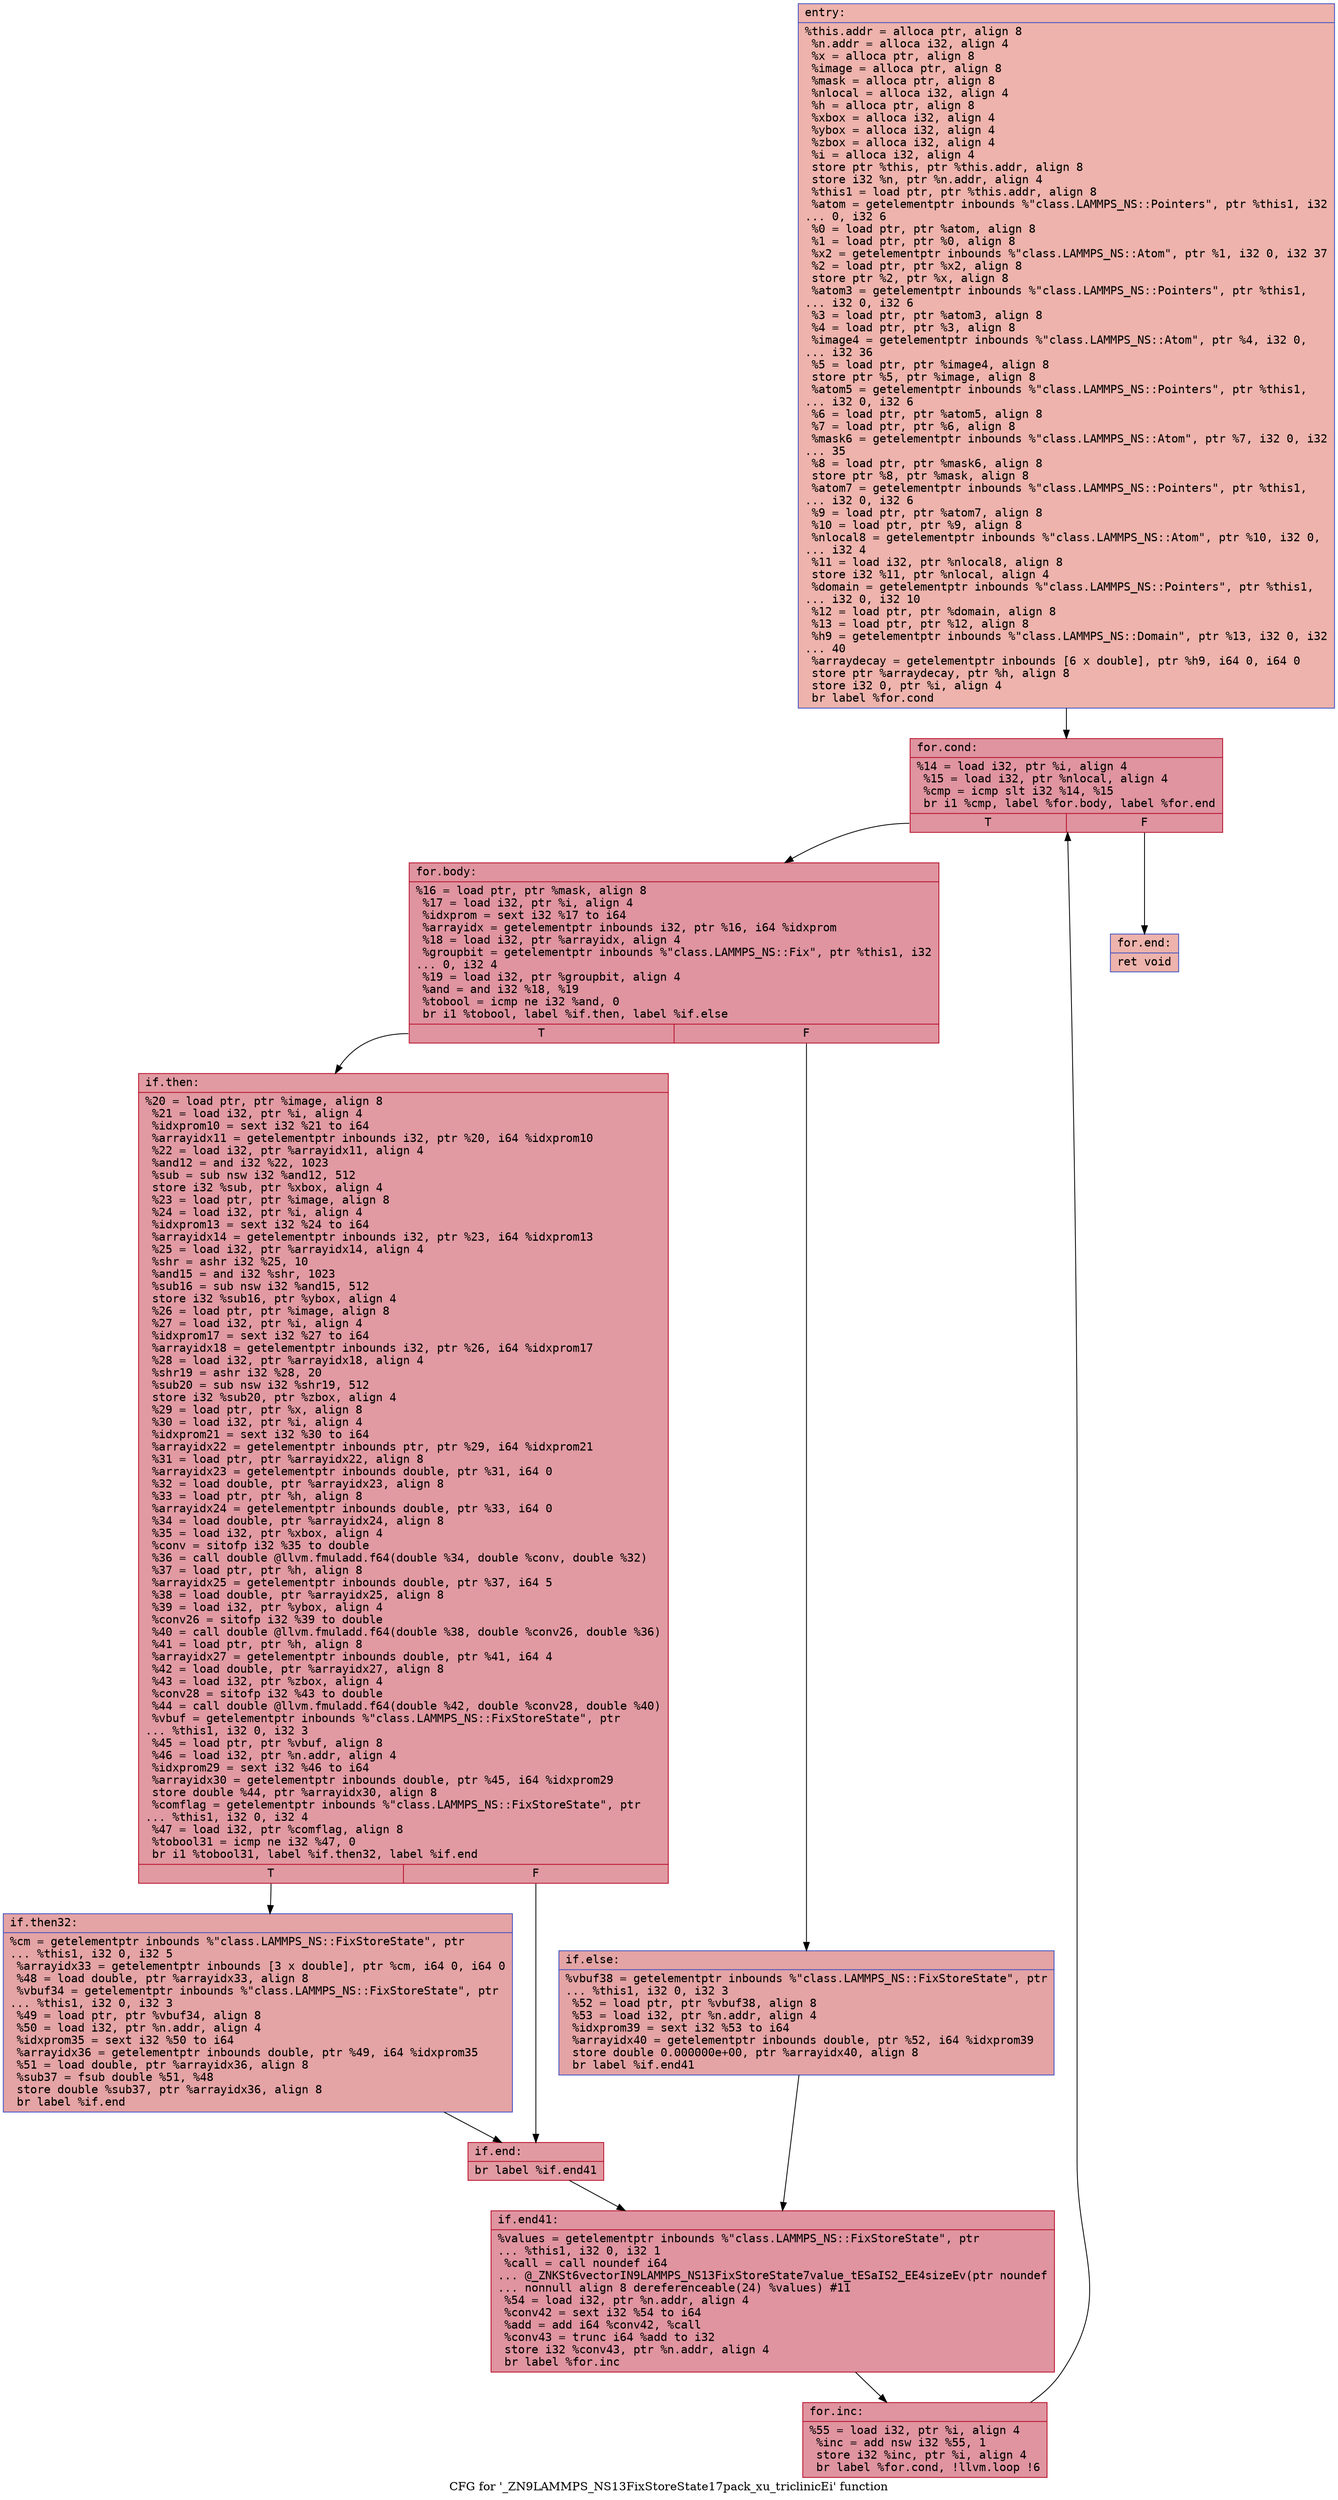 digraph "CFG for '_ZN9LAMMPS_NS13FixStoreState17pack_xu_triclinicEi' function" {
	label="CFG for '_ZN9LAMMPS_NS13FixStoreState17pack_xu_triclinicEi' function";

	Node0x55b564977e10 [shape=record,color="#3d50c3ff", style=filled, fillcolor="#d6524470" fontname="Courier",label="{entry:\l|  %this.addr = alloca ptr, align 8\l  %n.addr = alloca i32, align 4\l  %x = alloca ptr, align 8\l  %image = alloca ptr, align 8\l  %mask = alloca ptr, align 8\l  %nlocal = alloca i32, align 4\l  %h = alloca ptr, align 8\l  %xbox = alloca i32, align 4\l  %ybox = alloca i32, align 4\l  %zbox = alloca i32, align 4\l  %i = alloca i32, align 4\l  store ptr %this, ptr %this.addr, align 8\l  store i32 %n, ptr %n.addr, align 4\l  %this1 = load ptr, ptr %this.addr, align 8\l  %atom = getelementptr inbounds %\"class.LAMMPS_NS::Pointers\", ptr %this1, i32\l... 0, i32 6\l  %0 = load ptr, ptr %atom, align 8\l  %1 = load ptr, ptr %0, align 8\l  %x2 = getelementptr inbounds %\"class.LAMMPS_NS::Atom\", ptr %1, i32 0, i32 37\l  %2 = load ptr, ptr %x2, align 8\l  store ptr %2, ptr %x, align 8\l  %atom3 = getelementptr inbounds %\"class.LAMMPS_NS::Pointers\", ptr %this1,\l... i32 0, i32 6\l  %3 = load ptr, ptr %atom3, align 8\l  %4 = load ptr, ptr %3, align 8\l  %image4 = getelementptr inbounds %\"class.LAMMPS_NS::Atom\", ptr %4, i32 0,\l... i32 36\l  %5 = load ptr, ptr %image4, align 8\l  store ptr %5, ptr %image, align 8\l  %atom5 = getelementptr inbounds %\"class.LAMMPS_NS::Pointers\", ptr %this1,\l... i32 0, i32 6\l  %6 = load ptr, ptr %atom5, align 8\l  %7 = load ptr, ptr %6, align 8\l  %mask6 = getelementptr inbounds %\"class.LAMMPS_NS::Atom\", ptr %7, i32 0, i32\l... 35\l  %8 = load ptr, ptr %mask6, align 8\l  store ptr %8, ptr %mask, align 8\l  %atom7 = getelementptr inbounds %\"class.LAMMPS_NS::Pointers\", ptr %this1,\l... i32 0, i32 6\l  %9 = load ptr, ptr %atom7, align 8\l  %10 = load ptr, ptr %9, align 8\l  %nlocal8 = getelementptr inbounds %\"class.LAMMPS_NS::Atom\", ptr %10, i32 0,\l... i32 4\l  %11 = load i32, ptr %nlocal8, align 8\l  store i32 %11, ptr %nlocal, align 4\l  %domain = getelementptr inbounds %\"class.LAMMPS_NS::Pointers\", ptr %this1,\l... i32 0, i32 10\l  %12 = load ptr, ptr %domain, align 8\l  %13 = load ptr, ptr %12, align 8\l  %h9 = getelementptr inbounds %\"class.LAMMPS_NS::Domain\", ptr %13, i32 0, i32\l... 40\l  %arraydecay = getelementptr inbounds [6 x double], ptr %h9, i64 0, i64 0\l  store ptr %arraydecay, ptr %h, align 8\l  store i32 0, ptr %i, align 4\l  br label %for.cond\l}"];
	Node0x55b564977e10 -> Node0x55b564979d80[tooltip="entry -> for.cond\nProbability 100.00%" ];
	Node0x55b564979d80 [shape=record,color="#b70d28ff", style=filled, fillcolor="#b70d2870" fontname="Courier",label="{for.cond:\l|  %14 = load i32, ptr %i, align 4\l  %15 = load i32, ptr %nlocal, align 4\l  %cmp = icmp slt i32 %14, %15\l  br i1 %cmp, label %for.body, label %for.end\l|{<s0>T|<s1>F}}"];
	Node0x55b564979d80:s0 -> Node0x55b56497a020[tooltip="for.cond -> for.body\nProbability 96.88%" ];
	Node0x55b564979d80:s1 -> Node0x55b56497a0a0[tooltip="for.cond -> for.end\nProbability 3.12%" ];
	Node0x55b56497a020 [shape=record,color="#b70d28ff", style=filled, fillcolor="#b70d2870" fontname="Courier",label="{for.body:\l|  %16 = load ptr, ptr %mask, align 8\l  %17 = load i32, ptr %i, align 4\l  %idxprom = sext i32 %17 to i64\l  %arrayidx = getelementptr inbounds i32, ptr %16, i64 %idxprom\l  %18 = load i32, ptr %arrayidx, align 4\l  %groupbit = getelementptr inbounds %\"class.LAMMPS_NS::Fix\", ptr %this1, i32\l... 0, i32 4\l  %19 = load i32, ptr %groupbit, align 4\l  %and = and i32 %18, %19\l  %tobool = icmp ne i32 %and, 0\l  br i1 %tobool, label %if.then, label %if.else\l|{<s0>T|<s1>F}}"];
	Node0x55b56497a020:s0 -> Node0x55b56497a770[tooltip="for.body -> if.then\nProbability 62.50%" ];
	Node0x55b56497a020:s1 -> Node0x55b56497a7e0[tooltip="for.body -> if.else\nProbability 37.50%" ];
	Node0x55b56497a770 [shape=record,color="#b70d28ff", style=filled, fillcolor="#bb1b2c70" fontname="Courier",label="{if.then:\l|  %20 = load ptr, ptr %image, align 8\l  %21 = load i32, ptr %i, align 4\l  %idxprom10 = sext i32 %21 to i64\l  %arrayidx11 = getelementptr inbounds i32, ptr %20, i64 %idxprom10\l  %22 = load i32, ptr %arrayidx11, align 4\l  %and12 = and i32 %22, 1023\l  %sub = sub nsw i32 %and12, 512\l  store i32 %sub, ptr %xbox, align 4\l  %23 = load ptr, ptr %image, align 8\l  %24 = load i32, ptr %i, align 4\l  %idxprom13 = sext i32 %24 to i64\l  %arrayidx14 = getelementptr inbounds i32, ptr %23, i64 %idxprom13\l  %25 = load i32, ptr %arrayidx14, align 4\l  %shr = ashr i32 %25, 10\l  %and15 = and i32 %shr, 1023\l  %sub16 = sub nsw i32 %and15, 512\l  store i32 %sub16, ptr %ybox, align 4\l  %26 = load ptr, ptr %image, align 8\l  %27 = load i32, ptr %i, align 4\l  %idxprom17 = sext i32 %27 to i64\l  %arrayidx18 = getelementptr inbounds i32, ptr %26, i64 %idxprom17\l  %28 = load i32, ptr %arrayidx18, align 4\l  %shr19 = ashr i32 %28, 20\l  %sub20 = sub nsw i32 %shr19, 512\l  store i32 %sub20, ptr %zbox, align 4\l  %29 = load ptr, ptr %x, align 8\l  %30 = load i32, ptr %i, align 4\l  %idxprom21 = sext i32 %30 to i64\l  %arrayidx22 = getelementptr inbounds ptr, ptr %29, i64 %idxprom21\l  %31 = load ptr, ptr %arrayidx22, align 8\l  %arrayidx23 = getelementptr inbounds double, ptr %31, i64 0\l  %32 = load double, ptr %arrayidx23, align 8\l  %33 = load ptr, ptr %h, align 8\l  %arrayidx24 = getelementptr inbounds double, ptr %33, i64 0\l  %34 = load double, ptr %arrayidx24, align 8\l  %35 = load i32, ptr %xbox, align 4\l  %conv = sitofp i32 %35 to double\l  %36 = call double @llvm.fmuladd.f64(double %34, double %conv, double %32)\l  %37 = load ptr, ptr %h, align 8\l  %arrayidx25 = getelementptr inbounds double, ptr %37, i64 5\l  %38 = load double, ptr %arrayidx25, align 8\l  %39 = load i32, ptr %ybox, align 4\l  %conv26 = sitofp i32 %39 to double\l  %40 = call double @llvm.fmuladd.f64(double %38, double %conv26, double %36)\l  %41 = load ptr, ptr %h, align 8\l  %arrayidx27 = getelementptr inbounds double, ptr %41, i64 4\l  %42 = load double, ptr %arrayidx27, align 8\l  %43 = load i32, ptr %zbox, align 4\l  %conv28 = sitofp i32 %43 to double\l  %44 = call double @llvm.fmuladd.f64(double %42, double %conv28, double %40)\l  %vbuf = getelementptr inbounds %\"class.LAMMPS_NS::FixStoreState\", ptr\l... %this1, i32 0, i32 3\l  %45 = load ptr, ptr %vbuf, align 8\l  %46 = load i32, ptr %n.addr, align 4\l  %idxprom29 = sext i32 %46 to i64\l  %arrayidx30 = getelementptr inbounds double, ptr %45, i64 %idxprom29\l  store double %44, ptr %arrayidx30, align 8\l  %comflag = getelementptr inbounds %\"class.LAMMPS_NS::FixStoreState\", ptr\l... %this1, i32 0, i32 4\l  %47 = load i32, ptr %comflag, align 8\l  %tobool31 = icmp ne i32 %47, 0\l  br i1 %tobool31, label %if.then32, label %if.end\l|{<s0>T|<s1>F}}"];
	Node0x55b56497a770:s0 -> Node0x55b56497d7a0[tooltip="if.then -> if.then32\nProbability 62.50%" ];
	Node0x55b56497a770:s1 -> Node0x55b56497d820[tooltip="if.then -> if.end\nProbability 37.50%" ];
	Node0x55b56497d7a0 [shape=record,color="#3d50c3ff", style=filled, fillcolor="#c32e3170" fontname="Courier",label="{if.then32:\l|  %cm = getelementptr inbounds %\"class.LAMMPS_NS::FixStoreState\", ptr\l... %this1, i32 0, i32 5\l  %arrayidx33 = getelementptr inbounds [3 x double], ptr %cm, i64 0, i64 0\l  %48 = load double, ptr %arrayidx33, align 8\l  %vbuf34 = getelementptr inbounds %\"class.LAMMPS_NS::FixStoreState\", ptr\l... %this1, i32 0, i32 3\l  %49 = load ptr, ptr %vbuf34, align 8\l  %50 = load i32, ptr %n.addr, align 4\l  %idxprom35 = sext i32 %50 to i64\l  %arrayidx36 = getelementptr inbounds double, ptr %49, i64 %idxprom35\l  %51 = load double, ptr %arrayidx36, align 8\l  %sub37 = fsub double %51, %48\l  store double %sub37, ptr %arrayidx36, align 8\l  br label %if.end\l}"];
	Node0x55b56497d7a0 -> Node0x55b56497d820[tooltip="if.then32 -> if.end\nProbability 100.00%" ];
	Node0x55b56497d820 [shape=record,color="#b70d28ff", style=filled, fillcolor="#bb1b2c70" fontname="Courier",label="{if.end:\l|  br label %if.end41\l}"];
	Node0x55b56497d820 -> Node0x55b56497e180[tooltip="if.end -> if.end41\nProbability 100.00%" ];
	Node0x55b56497a7e0 [shape=record,color="#3d50c3ff", style=filled, fillcolor="#c32e3170" fontname="Courier",label="{if.else:\l|  %vbuf38 = getelementptr inbounds %\"class.LAMMPS_NS::FixStoreState\", ptr\l... %this1, i32 0, i32 3\l  %52 = load ptr, ptr %vbuf38, align 8\l  %53 = load i32, ptr %n.addr, align 4\l  %idxprom39 = sext i32 %53 to i64\l  %arrayidx40 = getelementptr inbounds double, ptr %52, i64 %idxprom39\l  store double 0.000000e+00, ptr %arrayidx40, align 8\l  br label %if.end41\l}"];
	Node0x55b56497a7e0 -> Node0x55b56497e180[tooltip="if.else -> if.end41\nProbability 100.00%" ];
	Node0x55b56497e180 [shape=record,color="#b70d28ff", style=filled, fillcolor="#b70d2870" fontname="Courier",label="{if.end41:\l|  %values = getelementptr inbounds %\"class.LAMMPS_NS::FixStoreState\", ptr\l... %this1, i32 0, i32 1\l  %call = call noundef i64\l... @_ZNKSt6vectorIN9LAMMPS_NS13FixStoreState7value_tESaIS2_EE4sizeEv(ptr noundef\l... nonnull align 8 dereferenceable(24) %values) #11\l  %54 = load i32, ptr %n.addr, align 4\l  %conv42 = sext i32 %54 to i64\l  %add = add i64 %conv42, %call\l  %conv43 = trunc i64 %add to i32\l  store i32 %conv43, ptr %n.addr, align 4\l  br label %for.inc\l}"];
	Node0x55b56497e180 -> Node0x55b56497e7b0[tooltip="if.end41 -> for.inc\nProbability 100.00%" ];
	Node0x55b56497e7b0 [shape=record,color="#b70d28ff", style=filled, fillcolor="#b70d2870" fontname="Courier",label="{for.inc:\l|  %55 = load i32, ptr %i, align 4\l  %inc = add nsw i32 %55, 1\l  store i32 %inc, ptr %i, align 4\l  br label %for.cond, !llvm.loop !6\l}"];
	Node0x55b56497e7b0 -> Node0x55b564979d80[tooltip="for.inc -> for.cond\nProbability 100.00%" ];
	Node0x55b56497a0a0 [shape=record,color="#3d50c3ff", style=filled, fillcolor="#d6524470" fontname="Courier",label="{for.end:\l|  ret void\l}"];
}
